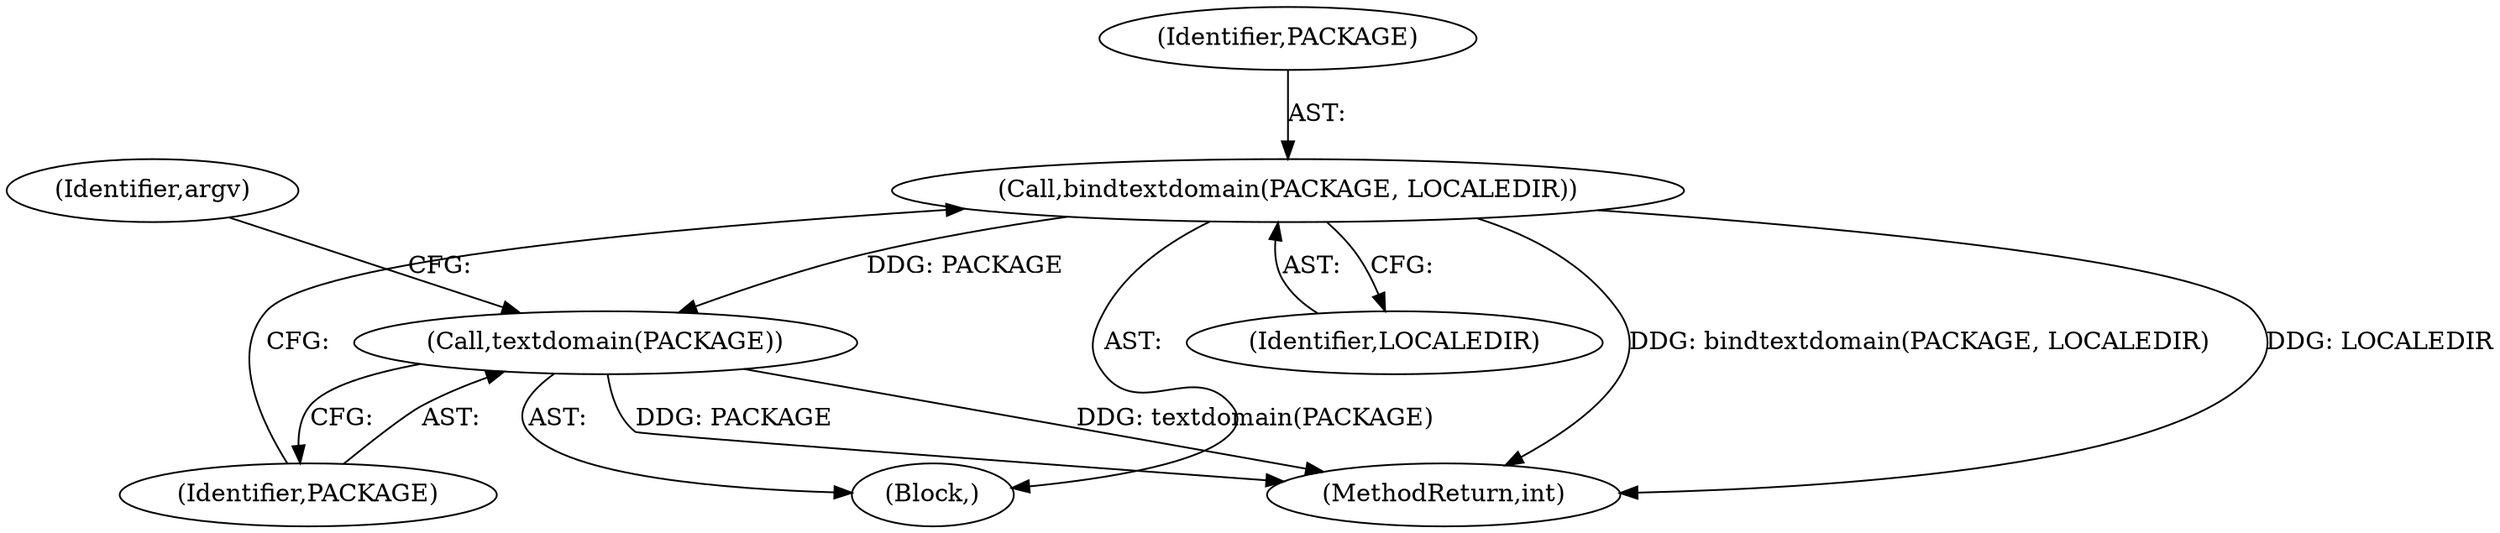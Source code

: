 digraph "0_abrt_50ee8130fb4cd4ef1af7682a2c85dd99cb99424e@API" {
"1000121" [label="(Call,bindtextdomain(PACKAGE, LOCALEDIR))"];
"1000124" [label="(Call,textdomain(PACKAGE))"];
"1000125" [label="(Identifier,PACKAGE)"];
"1000124" [label="(Call,textdomain(PACKAGE))"];
"1000127" [label="(Identifier,argv)"];
"1000117" [label="(Block,)"];
"1000121" [label="(Call,bindtextdomain(PACKAGE, LOCALEDIR))"];
"1000123" [label="(Identifier,LOCALEDIR)"];
"1000122" [label="(Identifier,PACKAGE)"];
"1000525" [label="(MethodReturn,int)"];
"1000121" -> "1000117"  [label="AST: "];
"1000121" -> "1000123"  [label="CFG: "];
"1000122" -> "1000121"  [label="AST: "];
"1000123" -> "1000121"  [label="AST: "];
"1000125" -> "1000121"  [label="CFG: "];
"1000121" -> "1000525"  [label="DDG: LOCALEDIR"];
"1000121" -> "1000525"  [label="DDG: bindtextdomain(PACKAGE, LOCALEDIR)"];
"1000121" -> "1000124"  [label="DDG: PACKAGE"];
"1000124" -> "1000117"  [label="AST: "];
"1000124" -> "1000125"  [label="CFG: "];
"1000125" -> "1000124"  [label="AST: "];
"1000127" -> "1000124"  [label="CFG: "];
"1000124" -> "1000525"  [label="DDG: PACKAGE"];
"1000124" -> "1000525"  [label="DDG: textdomain(PACKAGE)"];
}
